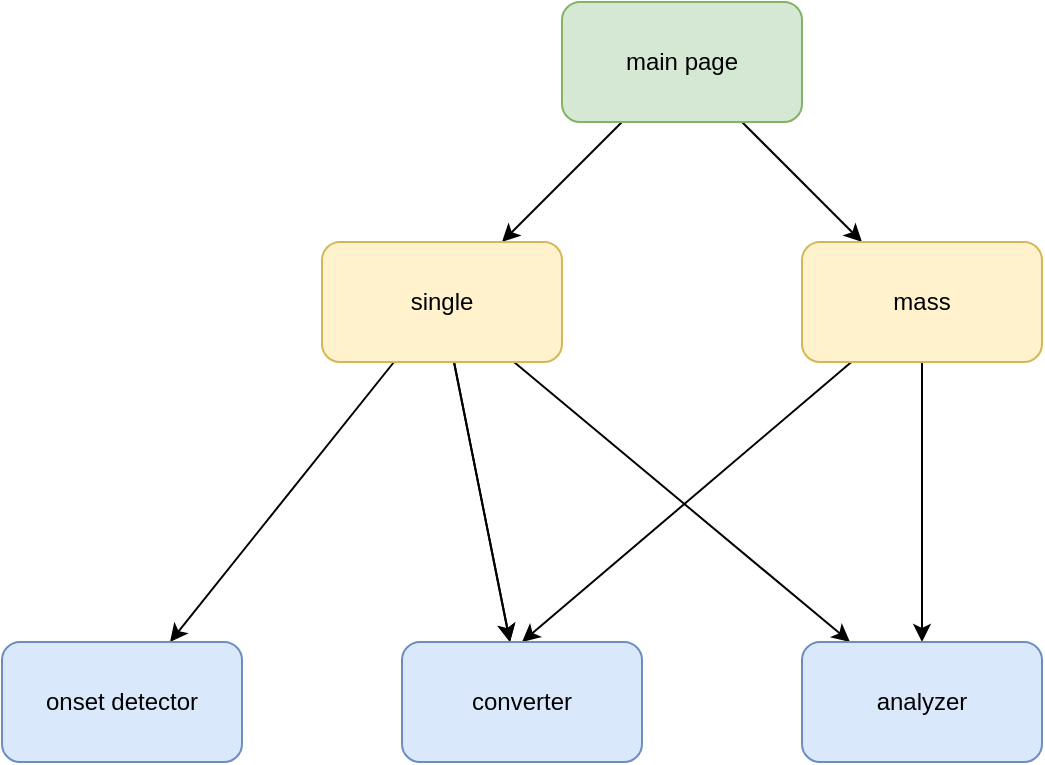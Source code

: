 <mxfile version="20.6.2" type="device" pages="2"><diagram id="kgpKYQtTHZ0yAKxKKP6v" name="Page-1"><mxGraphModel dx="1422" dy="830" grid="1" gridSize="10" guides="1" tooltips="1" connect="1" arrows="1" fold="1" page="1" pageScale="1" pageWidth="850" pageHeight="1100" math="0" shadow="0"><root><mxCell id="0"/><mxCell id="1" parent="0"/><mxCell id="lcslt39eyZE20SGeoZAv-16" value="" style="edgeStyle=none;rounded=0;orthogonalLoop=1;jettySize=auto;html=1;" parent="1" source="lcslt39eyZE20SGeoZAv-1" target="lcslt39eyZE20SGeoZAv-15" edge="1"><mxGeometry relative="1" as="geometry"/></mxCell><mxCell id="lcslt39eyZE20SGeoZAv-18" value="" style="edgeStyle=none;rounded=0;orthogonalLoop=1;jettySize=auto;html=1;" parent="1" source="lcslt39eyZE20SGeoZAv-1" target="lcslt39eyZE20SGeoZAv-17" edge="1"><mxGeometry relative="1" as="geometry"/></mxCell><mxCell id="lcslt39eyZE20SGeoZAv-1" value="main page" style="rounded=1;whiteSpace=wrap;html=1;fillColor=#d5e8d4;strokeColor=#82b366;" parent="1" vertex="1"><mxGeometry x="360" y="30" width="120" height="60" as="geometry"/></mxCell><mxCell id="lcslt39eyZE20SGeoZAv-20" value="" style="edgeStyle=none;rounded=0;orthogonalLoop=1;jettySize=auto;html=1;" parent="1" source="lcslt39eyZE20SGeoZAv-15" target="lcslt39eyZE20SGeoZAv-19" edge="1"><mxGeometry relative="1" as="geometry"/></mxCell><mxCell id="lcslt39eyZE20SGeoZAv-21" value="" style="edgeStyle=none;rounded=0;orthogonalLoop=1;jettySize=auto;html=1;" parent="1" source="lcslt39eyZE20SGeoZAv-15" target="lcslt39eyZE20SGeoZAv-19" edge="1"><mxGeometry relative="1" as="geometry"/></mxCell><mxCell id="lcslt39eyZE20SGeoZAv-23" value="" style="edgeStyle=none;rounded=0;orthogonalLoop=1;jettySize=auto;html=1;" parent="1" source="lcslt39eyZE20SGeoZAv-15" target="lcslt39eyZE20SGeoZAv-22" edge="1"><mxGeometry relative="1" as="geometry"/></mxCell><mxCell id="lcslt39eyZE20SGeoZAv-33" style="edgeStyle=none;rounded=0;orthogonalLoop=1;jettySize=auto;html=1;" parent="1" source="lcslt39eyZE20SGeoZAv-15" target="lcslt39eyZE20SGeoZAv-24" edge="1"><mxGeometry relative="1" as="geometry"/></mxCell><mxCell id="lcslt39eyZE20SGeoZAv-15" value="single" style="rounded=1;whiteSpace=wrap;html=1;fillColor=#fff2cc;strokeColor=#d6b656;" parent="1" vertex="1"><mxGeometry x="240" y="150" width="120" height="60" as="geometry"/></mxCell><mxCell id="lcslt39eyZE20SGeoZAv-31" style="edgeStyle=none;rounded=0;orthogonalLoop=1;jettySize=auto;html=1;entryX=0.5;entryY=0;entryDx=0;entryDy=0;" parent="1" source="lcslt39eyZE20SGeoZAv-17" target="lcslt39eyZE20SGeoZAv-19" edge="1"><mxGeometry relative="1" as="geometry"/></mxCell><mxCell id="lcslt39eyZE20SGeoZAv-32" style="edgeStyle=none;rounded=0;orthogonalLoop=1;jettySize=auto;html=1;" parent="1" source="lcslt39eyZE20SGeoZAv-17" target="lcslt39eyZE20SGeoZAv-24" edge="1"><mxGeometry relative="1" as="geometry"/></mxCell><mxCell id="lcslt39eyZE20SGeoZAv-17" value="mass" style="rounded=1;whiteSpace=wrap;html=1;fillColor=#fff2cc;strokeColor=#d6b656;" parent="1" vertex="1"><mxGeometry x="480" y="150" width="120" height="60" as="geometry"/></mxCell><mxCell id="lcslt39eyZE20SGeoZAv-19" value="converter" style="rounded=1;whiteSpace=wrap;html=1;fillColor=#dae8fc;strokeColor=#6c8ebf;" parent="1" vertex="1"><mxGeometry x="280" y="350" width="120" height="60" as="geometry"/></mxCell><mxCell id="lcslt39eyZE20SGeoZAv-22" value="onset detector" style="rounded=1;whiteSpace=wrap;html=1;fillColor=#dae8fc;strokeColor=#6c8ebf;" parent="1" vertex="1"><mxGeometry x="80" y="350" width="120" height="60" as="geometry"/></mxCell><mxCell id="lcslt39eyZE20SGeoZAv-24" value="analyzer" style="rounded=1;whiteSpace=wrap;html=1;fillColor=#dae8fc;strokeColor=#6c8ebf;" parent="1" vertex="1"><mxGeometry x="480" y="350" width="120" height="60" as="geometry"/></mxCell></root></mxGraphModel></diagram><diagram id="HW_rwFu7n9T2p-YmTsyI" name="Pagina-2"><mxGraphModel dx="1422" dy="830" grid="1" gridSize="10" guides="1" tooltips="1" connect="1" arrows="1" fold="1" page="1" pageScale="1" pageWidth="827" pageHeight="1169" math="0" shadow="0"><root><mxCell id="0"/><mxCell id="1" parent="0"/><mxCell id="k8s2xAkNakppvfHHC2ur-1" value="mono converter" style="rounded=1;whiteSpace=wrap;html=1;fillColor=#d5e8d4;strokeColor=#82b366;" vertex="1" parent="1"><mxGeometry x="320" y="30" width="120" height="60" as="geometry"/></mxCell><mxCell id="k8s2xAkNakppvfHHC2ur-25" style="edgeStyle=none;rounded=0;orthogonalLoop=1;jettySize=auto;html=1;" edge="1" parent="1" source="k8s2xAkNakppvfHHC2ur-4" target="k8s2xAkNakppvfHHC2ur-23"><mxGeometry relative="1" as="geometry"/></mxCell><mxCell id="k8s2xAkNakppvfHHC2ur-4" value="source file" style="ellipse;whiteSpace=wrap;html=1;fillColor=#fff2cc;strokeColor=#d6b656;" vertex="1" parent="1"><mxGeometry x="120" y="160" width="120" height="40" as="geometry"/></mxCell><mxCell id="k8s2xAkNakppvfHHC2ur-24" style="rounded=0;orthogonalLoop=1;jettySize=auto;html=1;entryX=0;entryY=0.5;entryDx=0;entryDy=0;" edge="1" parent="1" source="k8s2xAkNakppvfHHC2ur-5" target="k8s2xAkNakppvfHHC2ur-23"><mxGeometry relative="1" as="geometry"/></mxCell><mxCell id="k8s2xAkNakppvfHHC2ur-5" value="target sample rate" style="ellipse;whiteSpace=wrap;html=1;fillColor=#fff2cc;strokeColor=#d6b656;" vertex="1" parent="1"><mxGeometry x="120" y="240" width="120" height="40" as="geometry"/></mxCell><mxCell id="k8s2xAkNakppvfHHC2ur-26" style="edgeStyle=none;rounded=0;orthogonalLoop=1;jettySize=auto;html=1;" edge="1" parent="1" source="k8s2xAkNakppvfHHC2ur-6" target="k8s2xAkNakppvfHHC2ur-23"><mxGeometry relative="1" as="geometry"/></mxCell><mxCell id="k8s2xAkNakppvfHHC2ur-6" value="format" style="ellipse;whiteSpace=wrap;html=1;fillColor=#fff2cc;strokeColor=#d6b656;" vertex="1" parent="1"><mxGeometry x="120" y="400" width="120" height="40" as="geometry"/></mxCell><mxCell id="k8s2xAkNakppvfHHC2ur-27" style="edgeStyle=none;rounded=0;orthogonalLoop=1;jettySize=auto;html=1;" edge="1" parent="1" source="k8s2xAkNakppvfHHC2ur-7" target="k8s2xAkNakppvfHHC2ur-23"><mxGeometry relative="1" as="geometry"/></mxCell><mxCell id="k8s2xAkNakppvfHHC2ur-7" value="subtype" style="ellipse;whiteSpace=wrap;html=1;fillColor=#fff2cc;strokeColor=#d6b656;" vertex="1" parent="1"><mxGeometry x="120" y="480" width="120" height="40" as="geometry"/></mxCell><mxCell id="k8s2xAkNakppvfHHC2ur-29" value="" style="edgeStyle=none;rounded=0;orthogonalLoop=1;jettySize=auto;html=1;" edge="1" parent="1" source="k8s2xAkNakppvfHHC2ur-23" target="k8s2xAkNakppvfHHC2ur-28"><mxGeometry relative="1" as="geometry"/></mxCell><mxCell id="k8s2xAkNakppvfHHC2ur-23" value="load" style="rounded=1;whiteSpace=wrap;html=1;" vertex="1" parent="1"><mxGeometry x="320" y="270" width="120" height="60" as="geometry"/></mxCell><mxCell id="k8s2xAkNakppvfHHC2ur-31" value="" style="edgeStyle=none;rounded=0;orthogonalLoop=1;jettySize=auto;html=1;" edge="1" parent="1" source="k8s2xAkNakppvfHHC2ur-28" target="k8s2xAkNakppvfHHC2ur-30"><mxGeometry relative="1" as="geometry"/></mxCell><mxCell id="k8s2xAkNakppvfHHC2ur-28" value="process" style="rounded=1;whiteSpace=wrap;html=1;" vertex="1" parent="1"><mxGeometry x="480" y="270" width="120" height="60" as="geometry"/></mxCell><mxCell id="k8s2xAkNakppvfHHC2ur-30" value="export" style="rounded=1;whiteSpace=wrap;html=1;" vertex="1" parent="1"><mxGeometry x="640" y="270" width="120" height="60" as="geometry"/></mxCell><mxCell id="k8s2xAkNakppvfHHC2ur-33" style="edgeStyle=none;rounded=0;orthogonalLoop=1;jettySize=auto;html=1;" edge="1" parent="1" source="k8s2xAkNakppvfHHC2ur-32" target="k8s2xAkNakppvfHHC2ur-30"><mxGeometry relative="1" as="geometry"/></mxCell><mxCell id="k8s2xAkNakppvfHHC2ur-32" value="destination file" style="ellipse;whiteSpace=wrap;html=1;fillColor=#fff2cc;strokeColor=#d6b656;" vertex="1" parent="1"><mxGeometry x="120" y="560" width="120" height="40" as="geometry"/></mxCell><mxCell id="k8s2xAkNakppvfHHC2ur-35" style="edgeStyle=none;rounded=0;orthogonalLoop=1;jettySize=auto;html=1;" edge="1" parent="1" source="k8s2xAkNakppvfHHC2ur-34" target="k8s2xAkNakppvfHHC2ur-23"><mxGeometry relative="1" as="geometry"/></mxCell><mxCell id="k8s2xAkNakppvfHHC2ur-36" style="edgeStyle=none;rounded=0;orthogonalLoop=1;jettySize=auto;html=1;" edge="1" parent="1" source="k8s2xAkNakppvfHHC2ur-34" target="k8s2xAkNakppvfHHC2ur-28"><mxGeometry relative="1" as="geometry"/></mxCell><mxCell id="k8s2xAkNakppvfHHC2ur-37" style="edgeStyle=none;rounded=0;orthogonalLoop=1;jettySize=auto;html=1;" edge="1" parent="1" source="k8s2xAkNakppvfHHC2ur-34" target="k8s2xAkNakppvfHHC2ur-30"><mxGeometry relative="1" as="geometry"/></mxCell><mxCell id="k8s2xAkNakppvfHHC2ur-34" value="process" style="ellipse;whiteSpace=wrap;html=1;fillColor=#d5e8d4;strokeColor=#82b366;" vertex="1" parent="1"><mxGeometry x="440" y="560" width="120" height="40" as="geometry"/></mxCell><mxCell id="k8s2xAkNakppvfHHC2ur-39" style="edgeStyle=none;rounded=0;orthogonalLoop=1;jettySize=auto;html=1;entryX=0;entryY=0.75;entryDx=0;entryDy=0;" edge="1" parent="1" source="k8s2xAkNakppvfHHC2ur-38" target="k8s2xAkNakppvfHHC2ur-23"><mxGeometry relative="1" as="geometry"/></mxCell><mxCell id="k8s2xAkNakppvfHHC2ur-38" value="mono/stereo" style="ellipse;whiteSpace=wrap;html=1;fillColor=#fff2cc;strokeColor=#d6b656;" vertex="1" parent="1"><mxGeometry x="120" y="320" width="120" height="40" as="geometry"/></mxCell></root></mxGraphModel></diagram></mxfile>